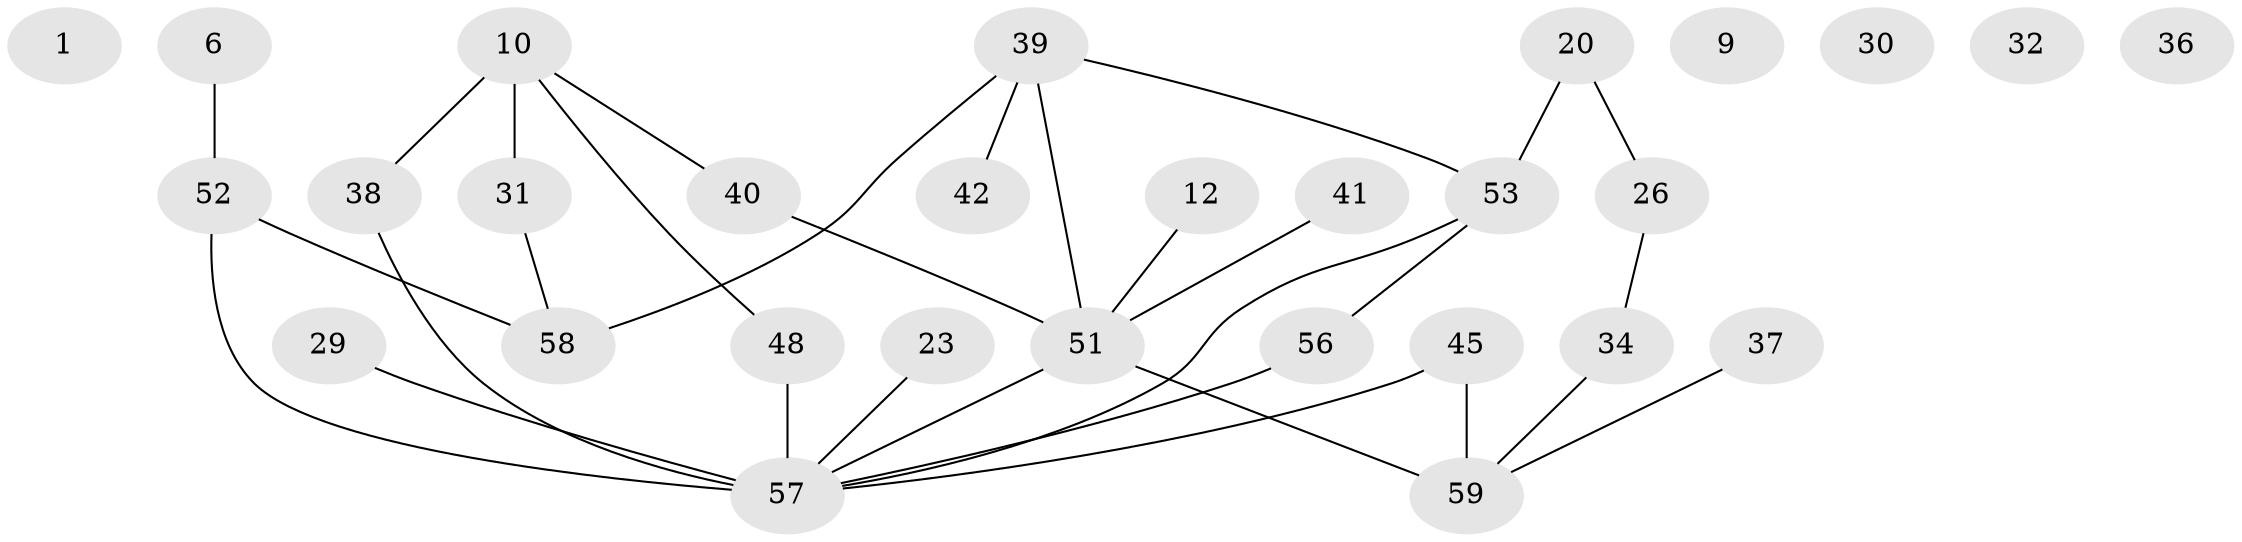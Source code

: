 // original degree distribution, {0: 0.0847457627118644, 3: 0.2033898305084746, 2: 0.3220338983050847, 1: 0.1864406779661017, 5: 0.0847457627118644, 4: 0.1016949152542373, 6: 0.01694915254237288}
// Generated by graph-tools (version 1.1) at 2025/40/03/09/25 04:40:03]
// undirected, 29 vertices, 31 edges
graph export_dot {
graph [start="1"]
  node [color=gray90,style=filled];
  1;
  6;
  9;
  10;
  12;
  20 [super="+2"];
  23;
  26 [super="+21"];
  29 [super="+5"];
  30;
  31 [super="+17"];
  32;
  34;
  36;
  37 [super="+25"];
  38 [super="+28"];
  39 [super="+27"];
  40 [super="+24"];
  41;
  42;
  45;
  48 [super="+46+47"];
  51 [super="+35"];
  52;
  53;
  56 [super="+49+55"];
  57 [super="+19+54"];
  58 [super="+33"];
  59;
  6 -- 52;
  10 -- 31 [weight=2];
  10 -- 48;
  10 -- 38;
  10 -- 40;
  12 -- 51;
  20 -- 53 [weight=2];
  20 -- 26 [weight=2];
  23 -- 57;
  26 -- 34;
  29 -- 57;
  31 -- 58;
  34 -- 59;
  37 -- 59;
  38 -- 57;
  39 -- 42;
  39 -- 58;
  39 -- 51;
  39 -- 53;
  40 -- 51;
  41 -- 51;
  45 -- 59;
  45 -- 57;
  48 -- 57 [weight=4];
  51 -- 59 [weight=2];
  51 -- 57;
  52 -- 58 [weight=2];
  52 -- 57;
  53 -- 57;
  53 -- 56;
  56 -- 57 [weight=2];
}
